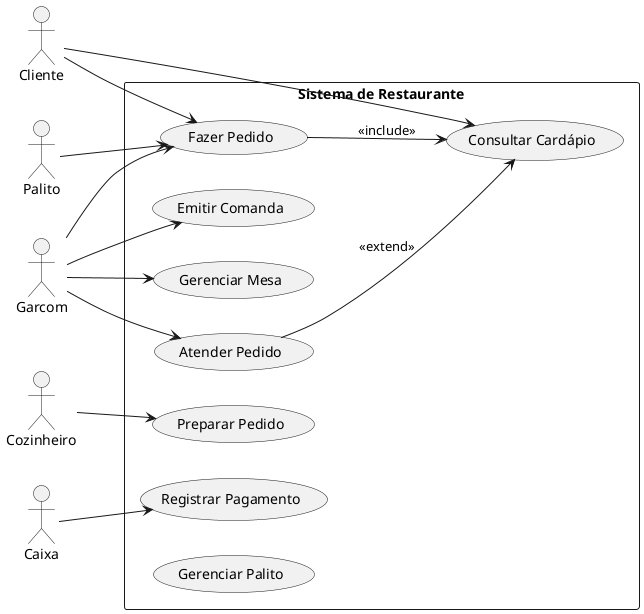 @startuml
left to right direction
skinparam packageStyle rectangle

actor Cliente
actor Garcom
actor Cozinheiro
actor Caixa
actor Palito

rectangle "Sistema de Restaurante" {
  
  usecase "Fazer Pedido" as UC1
  usecase "Consultar Cardápio" as UC2
  usecase "Atender Pedido" as UC3
  usecase "Preparar Pedido" as UC4
  usecase "Registrar Pagamento" as UC5
  usecase "Emitir Comanda" as UC6
  usecase "Gerenciar Mesa" as UC7
  usecase "Gerenciar Palito" as UC8
}

Cliente --> UC2
Cliente --> UC1
Garcom --> UC1
Garcom --> UC3
Garcom --> UC6
Garcom --> UC7
Cozinheiro --> UC4
Caixa --> UC5
Palito --> UC1

UC1 --> UC2 : <<include>>
UC3 --> UC2 : <<extend>>

@enduml
